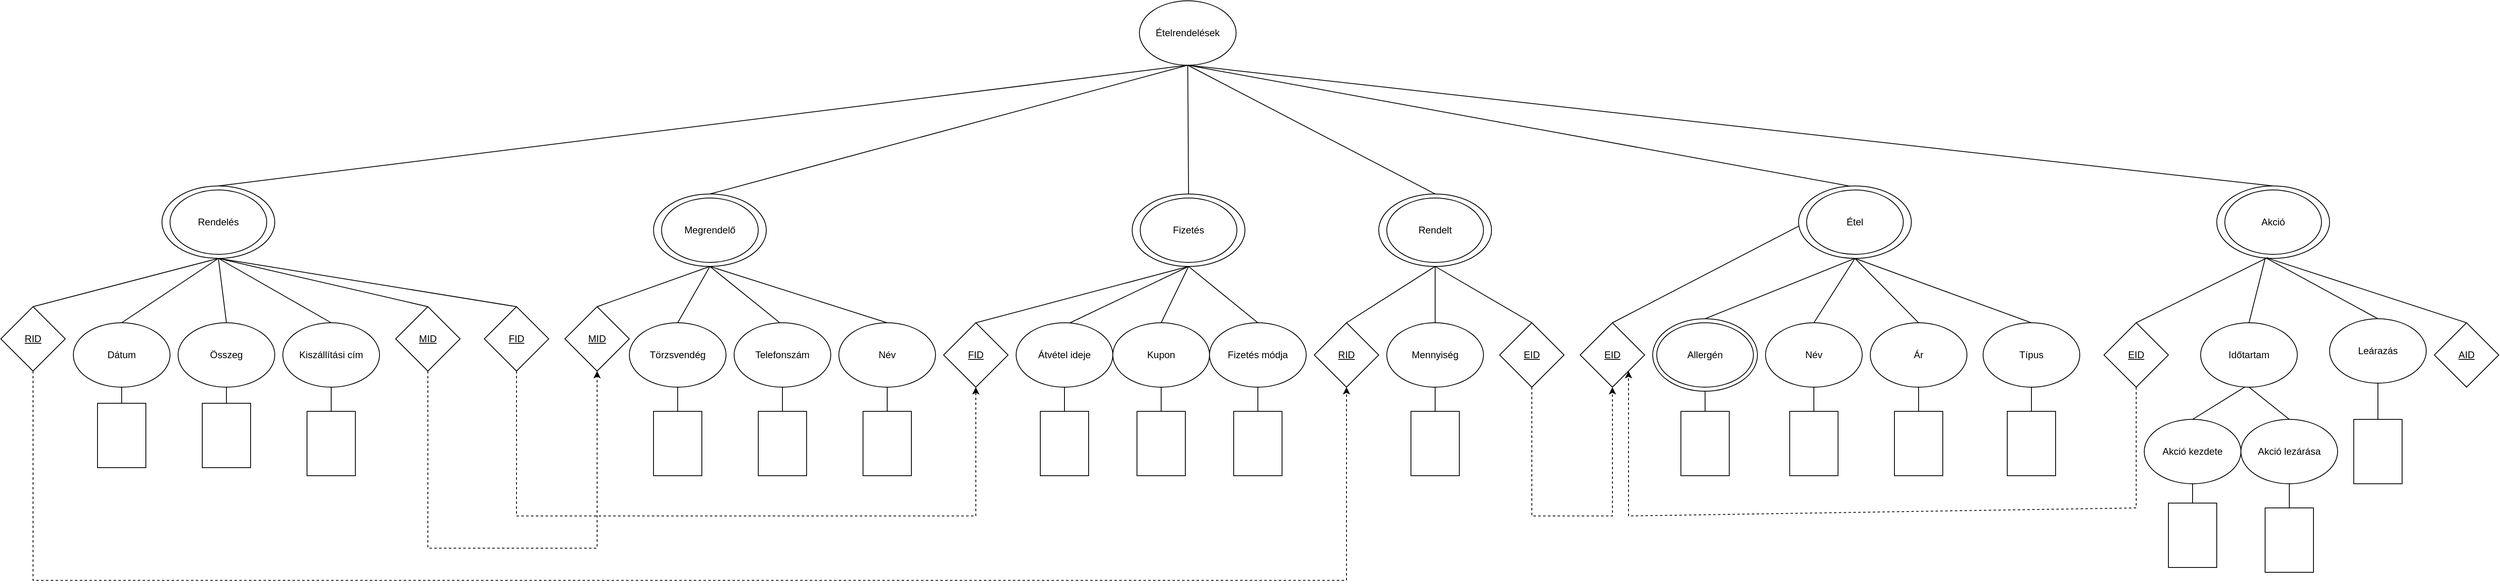 <mxfile version="28.2.8">
  <diagram name="1 oldal" id="cl6-RCFhRLtAr0zJNSYh">
    <mxGraphModel dx="3097" dy="1821" grid="1" gridSize="10" guides="1" tooltips="1" connect="1" arrows="1" fold="1" page="1" pageScale="1" pageWidth="827" pageHeight="1169" math="0" shadow="0">
      <root>
        <mxCell id="0" />
        <mxCell id="1" parent="0" />
        <mxCell id="Ga0INZZh72CmUP9hze3a-1" value="Ételrendelések" style="ellipse;whiteSpace=wrap;html=1;" parent="1" vertex="1">
          <mxGeometry x="353" y="-80" width="120" height="80" as="geometry" />
        </mxCell>
        <mxCell id="Ga0INZZh72CmUP9hze3a-17" value="" style="endArrow=none;html=1;rounded=0;exitX=0.5;exitY=1;exitDx=0;exitDy=0;entryX=0.5;entryY=0;entryDx=0;entryDy=0;" parent="1" source="Ga0INZZh72CmUP9hze3a-1" target="Ga0INZZh72CmUP9hze3a-8" edge="1">
          <mxGeometry width="50" height="50" relative="1" as="geometry">
            <mxPoint x="390" y="360" as="sourcePoint" />
            <mxPoint x="90" y="260" as="targetPoint" />
          </mxGeometry>
        </mxCell>
        <mxCell id="Ga0INZZh72CmUP9hze3a-18" value="" style="endArrow=none;html=1;rounded=0;exitX=0.5;exitY=0;exitDx=0;exitDy=0;entryX=0.5;entryY=1;entryDx=0;entryDy=0;" parent="1" source="Ga0INZZh72CmUP9hze3a-10" target="Ga0INZZh72CmUP9hze3a-1" edge="1">
          <mxGeometry width="50" height="50" relative="1" as="geometry">
            <mxPoint x="200" y="220" as="sourcePoint" />
            <mxPoint x="400" y="90" as="targetPoint" />
          </mxGeometry>
        </mxCell>
        <mxCell id="Ga0INZZh72CmUP9hze3a-19" value="" style="endArrow=none;html=1;rounded=0;exitX=0.5;exitY=0;exitDx=0;exitDy=0;entryX=0.5;entryY=1;entryDx=0;entryDy=0;" parent="1" source="Ga0INZZh72CmUP9hze3a-11" target="Ga0INZZh72CmUP9hze3a-1" edge="1">
          <mxGeometry width="50" height="50" relative="1" as="geometry">
            <mxPoint x="250" y="220" as="sourcePoint" />
            <mxPoint x="300" y="170" as="targetPoint" />
          </mxGeometry>
        </mxCell>
        <mxCell id="Ga0INZZh72CmUP9hze3a-20" value="" style="endArrow=none;html=1;rounded=0;entryX=0.5;entryY=1;entryDx=0;entryDy=0;exitX=0.5;exitY=0;exitDx=0;exitDy=0;" parent="1" source="Ga0INZZh72CmUP9hze3a-13" target="Ga0INZZh72CmUP9hze3a-1" edge="1">
          <mxGeometry width="50" height="50" relative="1" as="geometry">
            <mxPoint x="440" y="220" as="sourcePoint" />
            <mxPoint x="490" y="170" as="targetPoint" />
          </mxGeometry>
        </mxCell>
        <mxCell id="Ga0INZZh72CmUP9hze3a-21" value="" style="endArrow=none;html=1;rounded=0;entryX=0.464;entryY=0.005;entryDx=0;entryDy=0;entryPerimeter=0;exitX=0.5;exitY=1;exitDx=0;exitDy=0;" parent="1" source="Ga0INZZh72CmUP9hze3a-1" target="Ga0INZZh72CmUP9hze3a-14" edge="1">
          <mxGeometry width="50" height="50" relative="1" as="geometry">
            <mxPoint x="410" y="90" as="sourcePoint" />
            <mxPoint x="630" y="170" as="targetPoint" />
          </mxGeometry>
        </mxCell>
        <mxCell id="Ga0INZZh72CmUP9hze3a-22" value="" style="group" parent="1" vertex="1" connectable="0">
          <mxGeometry x="344" y="160" width="140" height="90" as="geometry" />
        </mxCell>
        <mxCell id="Ga0INZZh72CmUP9hze3a-11" value="" style="ellipse;whiteSpace=wrap;html=1;" parent="Ga0INZZh72CmUP9hze3a-22" vertex="1">
          <mxGeometry width="140" height="90" as="geometry" />
        </mxCell>
        <mxCell id="Ga0INZZh72CmUP9hze3a-4" value="Fizetés" style="ellipse;whiteSpace=wrap;html=1;" parent="Ga0INZZh72CmUP9hze3a-22" vertex="1">
          <mxGeometry x="10" y="5" width="120" height="80" as="geometry" />
        </mxCell>
        <mxCell id="Ga0INZZh72CmUP9hze3a-23" value="" style="group" parent="1" vertex="1" connectable="0">
          <mxGeometry x="650" y="160" width="140" height="90" as="geometry" />
        </mxCell>
        <mxCell id="Ga0INZZh72CmUP9hze3a-13" value="" style="ellipse;whiteSpace=wrap;html=1;" parent="Ga0INZZh72CmUP9hze3a-23" vertex="1">
          <mxGeometry width="140" height="90" as="geometry" />
        </mxCell>
        <mxCell id="Ga0INZZh72CmUP9hze3a-5" value="Rendelt" style="ellipse;whiteSpace=wrap;html=1;" parent="Ga0INZZh72CmUP9hze3a-23" vertex="1">
          <mxGeometry x="10" y="5" width="120" height="80" as="geometry" />
        </mxCell>
        <mxCell id="Ga0INZZh72CmUP9hze3a-24" value="" style="group" parent="1" vertex="1" connectable="0">
          <mxGeometry x="1171" y="150" width="140" height="90" as="geometry" />
        </mxCell>
        <mxCell id="Ga0INZZh72CmUP9hze3a-14" value="" style="ellipse;whiteSpace=wrap;html=1;" parent="Ga0INZZh72CmUP9hze3a-24" vertex="1">
          <mxGeometry width="140" height="90" as="geometry" />
        </mxCell>
        <mxCell id="Ga0INZZh72CmUP9hze3a-6" value="Étel" style="ellipse;whiteSpace=wrap;html=1;" parent="Ga0INZZh72CmUP9hze3a-24" vertex="1">
          <mxGeometry x="10" y="5" width="120" height="80" as="geometry" />
        </mxCell>
        <mxCell id="Ga0INZZh72CmUP9hze3a-25" value="" style="group" parent="1" vertex="1" connectable="0">
          <mxGeometry x="-250" y="160" width="140" height="90" as="geometry" />
        </mxCell>
        <mxCell id="Ga0INZZh72CmUP9hze3a-10" value="" style="ellipse;whiteSpace=wrap;html=1;" parent="Ga0INZZh72CmUP9hze3a-25" vertex="1">
          <mxGeometry width="140" height="90" as="geometry" />
        </mxCell>
        <mxCell id="Ga0INZZh72CmUP9hze3a-3" value="Megrendelő" style="ellipse;whiteSpace=wrap;html=1;" parent="Ga0INZZh72CmUP9hze3a-25" vertex="1">
          <mxGeometry x="10" y="5" width="120" height="80" as="geometry" />
        </mxCell>
        <mxCell id="Ga0INZZh72CmUP9hze3a-26" value="" style="group" parent="1" vertex="1" connectable="0">
          <mxGeometry x="-860" y="150" width="140" height="90" as="geometry" />
        </mxCell>
        <mxCell id="Ga0INZZh72CmUP9hze3a-8" value="" style="ellipse;whiteSpace=wrap;html=1;" parent="Ga0INZZh72CmUP9hze3a-26" vertex="1">
          <mxGeometry width="140" height="90" as="geometry" />
        </mxCell>
        <mxCell id="Ga0INZZh72CmUP9hze3a-2" value="Rendelés" style="ellipse;whiteSpace=wrap;html=1;" parent="Ga0INZZh72CmUP9hze3a-26" vertex="1">
          <mxGeometry x="10" y="5" width="120" height="80" as="geometry" />
        </mxCell>
        <mxCell id="Ga0INZZh72CmUP9hze3a-27" value="Kiszállítási cím" style="ellipse;whiteSpace=wrap;html=1;" parent="1" vertex="1">
          <mxGeometry x="-710" y="320" width="120" height="80" as="geometry" />
        </mxCell>
        <mxCell id="Ga0INZZh72CmUP9hze3a-28" value="Összeg" style="ellipse;whiteSpace=wrap;html=1;" parent="1" vertex="1">
          <mxGeometry x="-840" y="320" width="120" height="80" as="geometry" />
        </mxCell>
        <mxCell id="Ga0INZZh72CmUP9hze3a-29" value="Dátum" style="ellipse;whiteSpace=wrap;html=1;" parent="1" vertex="1">
          <mxGeometry x="-970" y="320" width="120" height="80" as="geometry" />
        </mxCell>
        <mxCell id="Ga0INZZh72CmUP9hze3a-30" value="" style="endArrow=none;html=1;rounded=0;exitX=0.5;exitY=0;exitDx=0;exitDy=0;entryX=0.5;entryY=1;entryDx=0;entryDy=0;" parent="1" source="Ga0INZZh72CmUP9hze3a-28" target="Ga0INZZh72CmUP9hze3a-8" edge="1">
          <mxGeometry width="50" height="50" relative="1" as="geometry">
            <mxPoint x="70" y="300" as="sourcePoint" />
            <mxPoint x="120" y="250" as="targetPoint" />
          </mxGeometry>
        </mxCell>
        <mxCell id="Ga0INZZh72CmUP9hze3a-31" value="" style="endArrow=none;html=1;rounded=0;exitX=0.5;exitY=0;exitDx=0;exitDy=0;entryX=0.5;entryY=1;entryDx=0;entryDy=0;" parent="1" source="Ga0INZZh72CmUP9hze3a-29" target="Ga0INZZh72CmUP9hze3a-8" edge="1">
          <mxGeometry width="50" height="50" relative="1" as="geometry">
            <mxPoint x="70" y="300" as="sourcePoint" />
            <mxPoint x="120" y="250" as="targetPoint" />
          </mxGeometry>
        </mxCell>
        <mxCell id="Ga0INZZh72CmUP9hze3a-32" value="" style="endArrow=none;html=1;rounded=0;entryX=0.5;entryY=1;entryDx=0;entryDy=0;exitX=0.5;exitY=0;exitDx=0;exitDy=0;" parent="1" source="Ga0INZZh72CmUP9hze3a-27" target="Ga0INZZh72CmUP9hze3a-8" edge="1">
          <mxGeometry width="50" height="50" relative="1" as="geometry">
            <mxPoint x="70" y="300" as="sourcePoint" />
            <mxPoint x="120" y="250" as="targetPoint" />
          </mxGeometry>
        </mxCell>
        <mxCell id="Ga0INZZh72CmUP9hze3a-33" value="&lt;u&gt;RID&lt;/u&gt;" style="rhombus;whiteSpace=wrap;html=1;" parent="1" vertex="1">
          <mxGeometry x="-1060" y="300" width="80" height="80" as="geometry" />
        </mxCell>
        <mxCell id="Ga0INZZh72CmUP9hze3a-34" value="" style="endArrow=none;html=1;rounded=0;entryX=0.5;entryY=1;entryDx=0;entryDy=0;exitX=0.5;exitY=0;exitDx=0;exitDy=0;" parent="1" source="Ga0INZZh72CmUP9hze3a-33" target="Ga0INZZh72CmUP9hze3a-8" edge="1">
          <mxGeometry width="50" height="50" relative="1" as="geometry">
            <mxPoint x="-150" y="300" as="sourcePoint" />
            <mxPoint x="-100" y="250" as="targetPoint" />
          </mxGeometry>
        </mxCell>
        <mxCell id="Ga0INZZh72CmUP9hze3a-35" value="&lt;u&gt;MID&lt;/u&gt;" style="rhombus;whiteSpace=wrap;html=1;" parent="1" vertex="1">
          <mxGeometry x="-570" y="300" width="80" height="80" as="geometry" />
        </mxCell>
        <mxCell id="Ga0INZZh72CmUP9hze3a-36" value="" style="endArrow=none;html=1;rounded=0;exitX=0.5;exitY=0;exitDx=0;exitDy=0;entryX=0.5;entryY=1;entryDx=0;entryDy=0;" parent="1" source="Ga0INZZh72CmUP9hze3a-35" target="Ga0INZZh72CmUP9hze3a-8" edge="1">
          <mxGeometry width="50" height="50" relative="1" as="geometry">
            <mxPoint x="-30" y="320" as="sourcePoint" />
            <mxPoint x="-59" y="240" as="targetPoint" />
          </mxGeometry>
        </mxCell>
        <mxCell id="Ga0INZZh72CmUP9hze3a-37" value="&lt;u&gt;FID&lt;/u&gt;" style="rhombus;whiteSpace=wrap;html=1;" parent="1" vertex="1">
          <mxGeometry x="-460" y="300" width="80" height="80" as="geometry" />
        </mxCell>
        <mxCell id="Ga0INZZh72CmUP9hze3a-38" value="" style="endArrow=none;html=1;rounded=0;entryX=0.5;entryY=0;entryDx=0;entryDy=0;exitX=0.5;exitY=1;exitDx=0;exitDy=0;" parent="1" source="Ga0INZZh72CmUP9hze3a-8" target="Ga0INZZh72CmUP9hze3a-37" edge="1">
          <mxGeometry width="50" height="50" relative="1" as="geometry">
            <mxPoint x="-100" y="245" as="sourcePoint" />
            <mxPoint x="240" y="355" as="targetPoint" />
          </mxGeometry>
        </mxCell>
        <mxCell id="Ga0INZZh72CmUP9hze3a-39" value="&lt;u&gt;MID&lt;/u&gt;" style="rhombus;whiteSpace=wrap;html=1;" parent="1" vertex="1">
          <mxGeometry x="-360" y="300" width="80" height="80" as="geometry" />
        </mxCell>
        <mxCell id="Ga0INZZh72CmUP9hze3a-40" value="" style="endArrow=none;html=1;rounded=0;entryX=0.5;entryY=1;entryDx=0;entryDy=0;exitX=0.5;exitY=0;exitDx=0;exitDy=0;" parent="1" source="Ga0INZZh72CmUP9hze3a-39" target="Ga0INZZh72CmUP9hze3a-10" edge="1">
          <mxGeometry width="50" height="50" relative="1" as="geometry">
            <mxPoint x="240" y="220" as="sourcePoint" />
            <mxPoint x="290" y="170" as="targetPoint" />
          </mxGeometry>
        </mxCell>
        <mxCell id="Ga0INZZh72CmUP9hze3a-41" value="Telefonszám" style="ellipse;whiteSpace=wrap;html=1;" parent="1" vertex="1">
          <mxGeometry x="-150" y="320" width="120" height="80" as="geometry" />
        </mxCell>
        <mxCell id="Ga0INZZh72CmUP9hze3a-42" value="Név" style="ellipse;whiteSpace=wrap;html=1;" parent="1" vertex="1">
          <mxGeometry x="-20" y="320" width="120" height="80" as="geometry" />
        </mxCell>
        <mxCell id="Ga0INZZh72CmUP9hze3a-43" value="&lt;div&gt;Törzsvendég&lt;/div&gt;" style="ellipse;whiteSpace=wrap;html=1;" parent="1" vertex="1">
          <mxGeometry x="-280" y="320" width="120" height="80" as="geometry" />
        </mxCell>
        <mxCell id="Ga0INZZh72CmUP9hze3a-44" value="" style="endArrow=none;html=1;rounded=0;exitX=0.5;exitY=0;exitDx=0;exitDy=0;entryX=0.5;entryY=1;entryDx=0;entryDy=0;" parent="1" source="Ga0INZZh72CmUP9hze3a-43" target="Ga0INZZh72CmUP9hze3a-10" edge="1">
          <mxGeometry width="50" height="50" relative="1" as="geometry">
            <mxPoint x="230" y="330" as="sourcePoint" />
            <mxPoint x="220" y="250" as="targetPoint" />
          </mxGeometry>
        </mxCell>
        <mxCell id="Ga0INZZh72CmUP9hze3a-45" value="" style="endArrow=none;html=1;rounded=0;entryX=0.5;entryY=1;entryDx=0;entryDy=0;exitX=0.469;exitY=-0.005;exitDx=0;exitDy=0;exitPerimeter=0;" parent="1" source="Ga0INZZh72CmUP9hze3a-41" target="Ga0INZZh72CmUP9hze3a-10" edge="1">
          <mxGeometry width="50" height="50" relative="1" as="geometry">
            <mxPoint x="230" y="330" as="sourcePoint" />
            <mxPoint x="280" y="280" as="targetPoint" />
          </mxGeometry>
        </mxCell>
        <mxCell id="Ga0INZZh72CmUP9hze3a-46" value="" style="endArrow=none;html=1;rounded=0;exitX=0.5;exitY=0;exitDx=0;exitDy=0;entryX=0.5;entryY=1;entryDx=0;entryDy=0;" parent="1" source="Ga0INZZh72CmUP9hze3a-42" target="Ga0INZZh72CmUP9hze3a-10" edge="1">
          <mxGeometry width="50" height="50" relative="1" as="geometry">
            <mxPoint x="230" y="330" as="sourcePoint" />
            <mxPoint x="220" y="250" as="targetPoint" />
          </mxGeometry>
        </mxCell>
        <mxCell id="7xpHCi9m0-cuufn_BfUV-2" value="" style="endArrow=classic;html=1;rounded=0;entryX=0.5;entryY=1;entryDx=0;entryDy=0;exitX=0.5;exitY=1;exitDx=0;exitDy=0;dashed=1;" parent="1" source="Ga0INZZh72CmUP9hze3a-35" target="Ga0INZZh72CmUP9hze3a-39" edge="1">
          <mxGeometry relative="1" as="geometry">
            <mxPoint x="-120" y="340" as="sourcePoint" />
            <mxPoint x="-20" y="340" as="targetPoint" />
            <Array as="points">
              <mxPoint x="-530" y="600" />
              <mxPoint x="-320" y="600" />
            </Array>
          </mxGeometry>
        </mxCell>
        <mxCell id="7xpHCi9m0-cuufn_BfUV-4" value="" style="rounded=0;whiteSpace=wrap;html=1;rotation=90;" parent="1" vertex="1">
          <mxGeometry x="-950" y="430" width="80" height="60" as="geometry" />
        </mxCell>
        <mxCell id="7xpHCi9m0-cuufn_BfUV-6" value="" style="rounded=0;whiteSpace=wrap;html=1;rotation=90;" parent="1" vertex="1">
          <mxGeometry x="-690" y="440" width="80" height="60" as="geometry" />
        </mxCell>
        <mxCell id="7xpHCi9m0-cuufn_BfUV-7" value="" style="endArrow=none;html=1;rounded=0;entryX=0.5;entryY=1;entryDx=0;entryDy=0;exitX=0;exitY=0.5;exitDx=0;exitDy=0;" parent="1" source="7xpHCi9m0-cuufn_BfUV-6" target="Ga0INZZh72CmUP9hze3a-27" edge="1">
          <mxGeometry width="50" height="50" relative="1" as="geometry">
            <mxPoint x="-220" y="520" as="sourcePoint" />
            <mxPoint x="-170" y="470" as="targetPoint" />
          </mxGeometry>
        </mxCell>
        <mxCell id="7xpHCi9m0-cuufn_BfUV-11" value="" style="group" parent="1" vertex="1" connectable="0">
          <mxGeometry x="-810" y="420" width="60" height="80" as="geometry" />
        </mxCell>
        <mxCell id="7xpHCi9m0-cuufn_BfUV-5" value="" style="rounded=0;whiteSpace=wrap;html=1;rotation=90;" parent="7xpHCi9m0-cuufn_BfUV-11" vertex="1">
          <mxGeometry x="-10" y="10" width="80" height="60" as="geometry" />
        </mxCell>
        <mxCell id="7xpHCi9m0-cuufn_BfUV-8" value="" style="endArrow=none;html=1;rounded=0;entryX=0.5;entryY=1;entryDx=0;entryDy=0;exitX=0;exitY=0.5;exitDx=0;exitDy=0;" parent="7xpHCi9m0-cuufn_BfUV-11" source="7xpHCi9m0-cuufn_BfUV-5" target="Ga0INZZh72CmUP9hze3a-28" edge="1">
          <mxGeometry width="50" height="50" relative="1" as="geometry">
            <mxPoint x="160" y="100" as="sourcePoint" />
            <mxPoint x="210" y="50" as="targetPoint" />
          </mxGeometry>
        </mxCell>
        <mxCell id="7xpHCi9m0-cuufn_BfUV-12" value="" style="endArrow=none;html=1;rounded=0;entryX=0.5;entryY=1;entryDx=0;entryDy=0;exitX=0;exitY=0.5;exitDx=0;exitDy=0;" parent="1" source="7xpHCi9m0-cuufn_BfUV-4" target="Ga0INZZh72CmUP9hze3a-29" edge="1">
          <mxGeometry width="50" height="50" relative="1" as="geometry">
            <mxPoint x="-260" y="540" as="sourcePoint" />
            <mxPoint x="-210" y="490" as="targetPoint" />
          </mxGeometry>
        </mxCell>
        <mxCell id="7xpHCi9m0-cuufn_BfUV-13" value="" style="rounded=0;whiteSpace=wrap;html=1;rotation=90;" parent="1" vertex="1">
          <mxGeometry x="-260" y="440" width="80" height="60" as="geometry" />
        </mxCell>
        <mxCell id="7xpHCi9m0-cuufn_BfUV-14" value="" style="rounded=0;whiteSpace=wrap;html=1;rotation=90;" parent="1" vertex="1">
          <mxGeometry x="-130" y="440" width="80" height="60" as="geometry" />
        </mxCell>
        <mxCell id="7xpHCi9m0-cuufn_BfUV-15" value="" style="rounded=0;whiteSpace=wrap;html=1;rotation=90;" parent="1" vertex="1">
          <mxGeometry y="440" width="80" height="60" as="geometry" />
        </mxCell>
        <mxCell id="7xpHCi9m0-cuufn_BfUV-16" value="" style="endArrow=none;html=1;rounded=0;entryX=0.5;entryY=1;entryDx=0;entryDy=0;exitX=0;exitY=0.5;exitDx=0;exitDy=0;" parent="1" source="7xpHCi9m0-cuufn_BfUV-13" target="Ga0INZZh72CmUP9hze3a-43" edge="1">
          <mxGeometry width="50" height="50" relative="1" as="geometry">
            <mxPoint x="50" y="620" as="sourcePoint" />
            <mxPoint x="100" y="570" as="targetPoint" />
          </mxGeometry>
        </mxCell>
        <mxCell id="7xpHCi9m0-cuufn_BfUV-18" value="" style="endArrow=none;html=1;rounded=0;exitX=0;exitY=0.5;exitDx=0;exitDy=0;entryX=0.5;entryY=1;entryDx=0;entryDy=0;" parent="1" source="7xpHCi9m0-cuufn_BfUV-14" target="Ga0INZZh72CmUP9hze3a-41" edge="1">
          <mxGeometry width="50" height="50" relative="1" as="geometry">
            <mxPoint x="210" y="450" as="sourcePoint" />
            <mxPoint x="220" y="410" as="targetPoint" />
          </mxGeometry>
        </mxCell>
        <mxCell id="7xpHCi9m0-cuufn_BfUV-19" value="" style="endArrow=none;html=1;rounded=0;entryX=0.5;entryY=1;entryDx=0;entryDy=0;exitX=0;exitY=0.5;exitDx=0;exitDy=0;" parent="1" source="7xpHCi9m0-cuufn_BfUV-15" target="Ga0INZZh72CmUP9hze3a-42" edge="1">
          <mxGeometry width="50" height="50" relative="1" as="geometry">
            <mxPoint x="360" y="450" as="sourcePoint" />
            <mxPoint x="360" y="410" as="targetPoint" />
          </mxGeometry>
        </mxCell>
        <mxCell id="ooMvF4TPjcKabeNz8SQl-4" value="" style="group" parent="1" vertex="1" connectable="0">
          <mxGeometry x="1690" y="150" width="140" height="90" as="geometry" />
        </mxCell>
        <mxCell id="ooMvF4TPjcKabeNz8SQl-5" value="" style="ellipse;whiteSpace=wrap;html=1;" parent="ooMvF4TPjcKabeNz8SQl-4" vertex="1">
          <mxGeometry width="140" height="90" as="geometry" />
        </mxCell>
        <mxCell id="ooMvF4TPjcKabeNz8SQl-6" value="Akció" style="ellipse;whiteSpace=wrap;html=1;" parent="ooMvF4TPjcKabeNz8SQl-4" vertex="1">
          <mxGeometry x="10" y="5" width="120" height="80" as="geometry" />
        </mxCell>
        <mxCell id="ooMvF4TPjcKabeNz8SQl-7" value="" style="endArrow=none;html=1;rounded=0;exitX=0.5;exitY=0;exitDx=0;exitDy=0;entryX=0.5;entryY=1;entryDx=0;entryDy=0;" parent="1" source="ooMvF4TPjcKabeNz8SQl-5" target="Ga0INZZh72CmUP9hze3a-1" edge="1">
          <mxGeometry width="50" height="50" relative="1" as="geometry">
            <mxPoint x="520" y="360" as="sourcePoint" />
            <mxPoint x="570" y="310" as="targetPoint" />
          </mxGeometry>
        </mxCell>
        <mxCell id="ooMvF4TPjcKabeNz8SQl-8" value="Időtartam" style="ellipse;whiteSpace=wrap;html=1;" parent="1" vertex="1">
          <mxGeometry x="1670" y="320" width="120" height="80" as="geometry" />
        </mxCell>
        <mxCell id="ooMvF4TPjcKabeNz8SQl-9" value="" style="endArrow=none;html=1;rounded=0;entryX=0.429;entryY=1;entryDx=0;entryDy=0;entryPerimeter=0;exitX=0.5;exitY=0;exitDx=0;exitDy=0;" parent="1" source="ooMvF4TPjcKabeNz8SQl-8" target="ooMvF4TPjcKabeNz8SQl-5" edge="1">
          <mxGeometry width="50" height="50" relative="1" as="geometry">
            <mxPoint x="890" y="400" as="sourcePoint" />
            <mxPoint x="940" y="350" as="targetPoint" />
          </mxGeometry>
        </mxCell>
        <mxCell id="ooMvF4TPjcKabeNz8SQl-10" value="Leárazás" style="ellipse;whiteSpace=wrap;html=1;" parent="1" vertex="1">
          <mxGeometry x="1830" y="315" width="120" height="80" as="geometry" />
        </mxCell>
        <mxCell id="ooMvF4TPjcKabeNz8SQl-11" value="" style="endArrow=none;html=1;rounded=0;entryX=0.439;entryY=0.996;entryDx=0;entryDy=0;entryPerimeter=0;exitX=0.5;exitY=0;exitDx=0;exitDy=0;" parent="1" source="ooMvF4TPjcKabeNz8SQl-10" target="ooMvF4TPjcKabeNz8SQl-5" edge="1">
          <mxGeometry width="50" height="50" relative="1" as="geometry">
            <mxPoint x="890" y="400" as="sourcePoint" />
            <mxPoint x="940" y="350" as="targetPoint" />
          </mxGeometry>
        </mxCell>
        <mxCell id="ooMvF4TPjcKabeNz8SQl-12" value="Akció kezdete" style="ellipse;whiteSpace=wrap;html=1;" parent="1" vertex="1">
          <mxGeometry x="1600" y="440" width="120" height="80" as="geometry" />
        </mxCell>
        <mxCell id="ooMvF4TPjcKabeNz8SQl-13" value="Akció lezárása" style="ellipse;whiteSpace=wrap;html=1;" parent="1" vertex="1">
          <mxGeometry x="1720" y="440" width="120" height="80" as="geometry" />
        </mxCell>
        <mxCell id="ooMvF4TPjcKabeNz8SQl-14" value="" style="endArrow=none;html=1;rounded=0;entryX=0.46;entryY=0.995;entryDx=0;entryDy=0;entryPerimeter=0;exitX=0.5;exitY=0;exitDx=0;exitDy=0;" parent="1" source="ooMvF4TPjcKabeNz8SQl-12" target="ooMvF4TPjcKabeNz8SQl-8" edge="1">
          <mxGeometry width="50" height="50" relative="1" as="geometry">
            <mxPoint x="860" y="530" as="sourcePoint" />
            <mxPoint x="910" y="480" as="targetPoint" />
          </mxGeometry>
        </mxCell>
        <mxCell id="ooMvF4TPjcKabeNz8SQl-15" value="" style="endArrow=none;html=1;rounded=0;entryX=0.5;entryY=1;entryDx=0;entryDy=0;exitX=0.5;exitY=0;exitDx=0;exitDy=0;" parent="1" source="ooMvF4TPjcKabeNz8SQl-13" target="ooMvF4TPjcKabeNz8SQl-8" edge="1">
          <mxGeometry width="50" height="50" relative="1" as="geometry">
            <mxPoint x="860" y="530" as="sourcePoint" />
            <mxPoint x="910" y="480" as="targetPoint" />
          </mxGeometry>
        </mxCell>
        <mxCell id="ooMvF4TPjcKabeNz8SQl-16" value="&lt;u&gt;AID&lt;/u&gt;" style="rhombus;whiteSpace=wrap;html=1;" parent="1" vertex="1">
          <mxGeometry x="1960" y="320" width="80" height="80" as="geometry" />
        </mxCell>
        <mxCell id="ooMvF4TPjcKabeNz8SQl-17" value="" style="endArrow=none;html=1;rounded=0;entryX=0.444;entryY=0.994;entryDx=0;entryDy=0;exitX=0.5;exitY=0;exitDx=0;exitDy=0;entryPerimeter=0;" parent="1" source="ooMvF4TPjcKabeNz8SQl-16" target="ooMvF4TPjcKabeNz8SQl-5" edge="1">
          <mxGeometry width="50" height="50" relative="1" as="geometry">
            <mxPoint x="1050" y="300" as="sourcePoint" />
            <mxPoint x="1100" y="250" as="targetPoint" />
          </mxGeometry>
        </mxCell>
        <mxCell id="ooMvF4TPjcKabeNz8SQl-18" value="&lt;u&gt;EID&lt;/u&gt;" style="rhombus;whiteSpace=wrap;html=1;" parent="1" vertex="1">
          <mxGeometry x="1550" y="320" width="80" height="80" as="geometry" />
        </mxCell>
        <mxCell id="ooMvF4TPjcKabeNz8SQl-19" value="" style="endArrow=none;html=1;rounded=0;exitX=0.5;exitY=0;exitDx=0;exitDy=0;entryX=0.454;entryY=0.986;entryDx=0;entryDy=0;entryPerimeter=0;" parent="1" source="ooMvF4TPjcKabeNz8SQl-18" target="ooMvF4TPjcKabeNz8SQl-5" edge="1">
          <mxGeometry width="50" height="50" relative="1" as="geometry">
            <mxPoint x="1050" y="300" as="sourcePoint" />
            <mxPoint x="1000" y="240" as="targetPoint" />
          </mxGeometry>
        </mxCell>
        <mxCell id="ooMvF4TPjcKabeNz8SQl-20" value="" style="rounded=0;whiteSpace=wrap;html=1;rotation=90;" parent="1" vertex="1">
          <mxGeometry x="1620" y="554" width="80" height="60" as="geometry" />
        </mxCell>
        <mxCell id="ooMvF4TPjcKabeNz8SQl-21" value="" style="rounded=0;whiteSpace=wrap;html=1;rotation=90;" parent="1" vertex="1">
          <mxGeometry x="1740" y="560" width="80" height="60" as="geometry" />
        </mxCell>
        <mxCell id="ooMvF4TPjcKabeNz8SQl-22" value="" style="rounded=0;whiteSpace=wrap;html=1;rotation=90;" parent="1" vertex="1">
          <mxGeometry x="1850" y="450" width="80" height="60" as="geometry" />
        </mxCell>
        <mxCell id="ooMvF4TPjcKabeNz8SQl-23" value="" style="endArrow=none;html=1;rounded=0;entryX=0.5;entryY=1;entryDx=0;entryDy=0;exitX=0;exitY=0.5;exitDx=0;exitDy=0;" parent="1" source="ooMvF4TPjcKabeNz8SQl-22" target="ooMvF4TPjcKabeNz8SQl-10" edge="1">
          <mxGeometry width="50" height="50" relative="1" as="geometry">
            <mxPoint x="1140" y="450" as="sourcePoint" />
            <mxPoint x="1190" y="400" as="targetPoint" />
          </mxGeometry>
        </mxCell>
        <mxCell id="ooMvF4TPjcKabeNz8SQl-24" value="" style="endArrow=none;html=1;rounded=0;entryX=0.5;entryY=1;entryDx=0;entryDy=0;exitX=0;exitY=0.5;exitDx=0;exitDy=0;" parent="1" source="ooMvF4TPjcKabeNz8SQl-21" target="ooMvF4TPjcKabeNz8SQl-13" edge="1">
          <mxGeometry width="50" height="50" relative="1" as="geometry">
            <mxPoint x="1140" y="450" as="sourcePoint" />
            <mxPoint x="1190" y="400" as="targetPoint" />
          </mxGeometry>
        </mxCell>
        <mxCell id="ooMvF4TPjcKabeNz8SQl-25" value="" style="endArrow=none;html=1;rounded=0;entryX=0.5;entryY=1;entryDx=0;entryDy=0;exitX=0;exitY=0.5;exitDx=0;exitDy=0;" parent="1" source="ooMvF4TPjcKabeNz8SQl-20" target="ooMvF4TPjcKabeNz8SQl-12" edge="1">
          <mxGeometry width="50" height="50" relative="1" as="geometry">
            <mxPoint x="1140" y="450" as="sourcePoint" />
            <mxPoint x="1190" y="400" as="targetPoint" />
          </mxGeometry>
        </mxCell>
        <mxCell id="ooMvF4TPjcKabeNz8SQl-32" value="Típus" style="ellipse;whiteSpace=wrap;html=1;" parent="1" vertex="1">
          <mxGeometry x="1400" y="320" width="120" height="80" as="geometry" />
        </mxCell>
        <mxCell id="ooMvF4TPjcKabeNz8SQl-33" value="" style="endArrow=none;html=1;rounded=0;entryX=0.5;entryY=1;entryDx=0;entryDy=0;exitX=0.5;exitY=0;exitDx=0;exitDy=0;" parent="1" source="ooMvF4TPjcKabeNz8SQl-40" target="Ga0INZZh72CmUP9hze3a-14" edge="1">
          <mxGeometry width="50" height="50" relative="1" as="geometry">
            <mxPoint x="670" y="260" as="sourcePoint" />
            <mxPoint x="1630" y="420" as="targetPoint" />
          </mxGeometry>
        </mxCell>
        <mxCell id="ooMvF4TPjcKabeNz8SQl-34" value="" style="endArrow=none;html=1;rounded=0;entryX=0.5;entryY=1;entryDx=0;entryDy=0;exitX=0.5;exitY=0;exitDx=0;exitDy=0;" parent="1" source="ooMvF4TPjcKabeNz8SQl-32" target="Ga0INZZh72CmUP9hze3a-14" edge="1">
          <mxGeometry width="50" height="50" relative="1" as="geometry">
            <mxPoint x="1580" y="470" as="sourcePoint" />
            <mxPoint x="1630" y="420" as="targetPoint" />
          </mxGeometry>
        </mxCell>
        <mxCell id="ooMvF4TPjcKabeNz8SQl-36" value="Név" style="ellipse;whiteSpace=wrap;html=1;" parent="1" vertex="1">
          <mxGeometry x="1130" y="320" width="120" height="80" as="geometry" />
        </mxCell>
        <mxCell id="ooMvF4TPjcKabeNz8SQl-37" value="Ár" style="ellipse;whiteSpace=wrap;html=1;" parent="1" vertex="1">
          <mxGeometry x="1260" y="320" width="120" height="80" as="geometry" />
        </mxCell>
        <mxCell id="ooMvF4TPjcKabeNz8SQl-38" value="" style="endArrow=none;html=1;rounded=0;exitX=0.5;exitY=0;exitDx=0;exitDy=0;entryX=0.5;entryY=1;entryDx=0;entryDy=0;" parent="1" source="ooMvF4TPjcKabeNz8SQl-36" target="Ga0INZZh72CmUP9hze3a-14" edge="1">
          <mxGeometry width="50" height="50" relative="1" as="geometry">
            <mxPoint x="710" y="340" as="sourcePoint" />
            <mxPoint x="800" y="250" as="targetPoint" />
          </mxGeometry>
        </mxCell>
        <mxCell id="ooMvF4TPjcKabeNz8SQl-39" value="" style="endArrow=none;html=1;rounded=0;exitX=0.5;exitY=0;exitDx=0;exitDy=0;entryX=0.5;entryY=1;entryDx=0;entryDy=0;" parent="1" source="ooMvF4TPjcKabeNz8SQl-37" target="Ga0INZZh72CmUP9hze3a-14" edge="1">
          <mxGeometry width="50" height="50" relative="1" as="geometry">
            <mxPoint x="710" y="340" as="sourcePoint" />
            <mxPoint x="800" y="250" as="targetPoint" />
          </mxGeometry>
        </mxCell>
        <mxCell id="ooMvF4TPjcKabeNz8SQl-41" value="" style="group" parent="1" vertex="1" connectable="0">
          <mxGeometry x="990" y="315" width="130" height="90" as="geometry" />
        </mxCell>
        <mxCell id="ooMvF4TPjcKabeNz8SQl-40" value="" style="ellipse;whiteSpace=wrap;html=1;" parent="ooMvF4TPjcKabeNz8SQl-41" vertex="1">
          <mxGeometry width="130" height="90" as="geometry" />
        </mxCell>
        <mxCell id="ooMvF4TPjcKabeNz8SQl-31" value="Allergén" style="ellipse;whiteSpace=wrap;html=1;" parent="ooMvF4TPjcKabeNz8SQl-41" vertex="1">
          <mxGeometry x="5" y="5" width="120" height="80" as="geometry" />
        </mxCell>
        <mxCell id="ooMvF4TPjcKabeNz8SQl-43" value="&lt;u&gt;EID&lt;/u&gt;" style="rhombus;whiteSpace=wrap;html=1;" parent="1" vertex="1">
          <mxGeometry x="900" y="320" width="80" height="80" as="geometry" />
        </mxCell>
        <mxCell id="ooMvF4TPjcKabeNz8SQl-44" value="" style="endArrow=none;html=1;rounded=0;entryX=0;entryY=0.556;entryDx=0;entryDy=0;entryPerimeter=0;exitX=0.5;exitY=0;exitDx=0;exitDy=0;" parent="1" source="ooMvF4TPjcKabeNz8SQl-43" target="Ga0INZZh72CmUP9hze3a-14" edge="1">
          <mxGeometry width="50" height="50" relative="1" as="geometry">
            <mxPoint x="710" y="340" as="sourcePoint" />
            <mxPoint x="760" y="290" as="targetPoint" />
          </mxGeometry>
        </mxCell>
        <mxCell id="ooMvF4TPjcKabeNz8SQl-45" value="Mennyiség" style="ellipse;whiteSpace=wrap;html=1;" parent="1" vertex="1">
          <mxGeometry x="660" y="320" width="120" height="80" as="geometry" />
        </mxCell>
        <mxCell id="ooMvF4TPjcKabeNz8SQl-46" value="" style="endArrow=none;html=1;rounded=0;entryX=0.5;entryY=1;entryDx=0;entryDy=0;exitX=0.5;exitY=0;exitDx=0;exitDy=0;" parent="1" source="ooMvF4TPjcKabeNz8SQl-45" target="Ga0INZZh72CmUP9hze3a-13" edge="1">
          <mxGeometry width="50" height="50" relative="1" as="geometry">
            <mxPoint x="780" y="340" as="sourcePoint" />
            <mxPoint x="830" y="290" as="targetPoint" />
          </mxGeometry>
        </mxCell>
        <mxCell id="ooMvF4TPjcKabeNz8SQl-48" value="&lt;u&gt;EID&lt;/u&gt;" style="rhombus;whiteSpace=wrap;html=1;" parent="1" vertex="1">
          <mxGeometry x="800" y="320" width="80" height="80" as="geometry" />
        </mxCell>
        <mxCell id="ooMvF4TPjcKabeNz8SQl-49" value="&lt;u&gt;RID&lt;/u&gt;" style="rhombus;whiteSpace=wrap;html=1;" parent="1" vertex="1">
          <mxGeometry x="570" y="320" width="80" height="80" as="geometry" />
        </mxCell>
        <mxCell id="ooMvF4TPjcKabeNz8SQl-51" value="" style="endArrow=none;html=1;rounded=0;exitX=0.5;exitY=0;exitDx=0;exitDy=0;entryX=0.5;entryY=1;entryDx=0;entryDy=0;" parent="1" source="ooMvF4TPjcKabeNz8SQl-48" target="Ga0INZZh72CmUP9hze3a-13" edge="1">
          <mxGeometry width="50" height="50" relative="1" as="geometry">
            <mxPoint x="760" y="340" as="sourcePoint" />
            <mxPoint x="600" y="250" as="targetPoint" />
          </mxGeometry>
        </mxCell>
        <mxCell id="ooMvF4TPjcKabeNz8SQl-52" value="" style="endArrow=none;html=1;rounded=0;entryX=0.5;entryY=1;entryDx=0;entryDy=0;exitX=0.5;exitY=0;exitDx=0;exitDy=0;" parent="1" source="ooMvF4TPjcKabeNz8SQl-49" target="Ga0INZZh72CmUP9hze3a-13" edge="1">
          <mxGeometry width="50" height="50" relative="1" as="geometry">
            <mxPoint x="760" y="340" as="sourcePoint" />
            <mxPoint x="810" y="290" as="targetPoint" />
          </mxGeometry>
        </mxCell>
        <mxCell id="ooMvF4TPjcKabeNz8SQl-53" value="" style="rounded=0;whiteSpace=wrap;html=1;rotation=90;" parent="1" vertex="1">
          <mxGeometry x="680" y="440" width="80" height="60" as="geometry" />
        </mxCell>
        <mxCell id="ooMvF4TPjcKabeNz8SQl-54" value="" style="endArrow=none;html=1;rounded=0;entryX=0.5;entryY=1;entryDx=0;entryDy=0;exitX=0;exitY=0.5;exitDx=0;exitDy=0;" parent="1" source="ooMvF4TPjcKabeNz8SQl-53" target="ooMvF4TPjcKabeNz8SQl-45" edge="1">
          <mxGeometry width="50" height="50" relative="1" as="geometry">
            <mxPoint x="460" y="440" as="sourcePoint" />
            <mxPoint x="510" y="390" as="targetPoint" />
          </mxGeometry>
        </mxCell>
        <mxCell id="ooMvF4TPjcKabeNz8SQl-55" value="" style="rounded=0;whiteSpace=wrap;html=1;rotation=90;" parent="1" vertex="1">
          <mxGeometry x="1015" y="440" width="80" height="60" as="geometry" />
        </mxCell>
        <mxCell id="ooMvF4TPjcKabeNz8SQl-56" value="" style="rounded=0;whiteSpace=wrap;html=1;rotation=90;" parent="1" vertex="1">
          <mxGeometry x="1150" y="440" width="80" height="60" as="geometry" />
        </mxCell>
        <mxCell id="ooMvF4TPjcKabeNz8SQl-57" value="" style="rounded=0;whiteSpace=wrap;html=1;rotation=90;" parent="1" vertex="1">
          <mxGeometry x="1280" y="440" width="80" height="60" as="geometry" />
        </mxCell>
        <mxCell id="ooMvF4TPjcKabeNz8SQl-58" value="" style="rounded=0;whiteSpace=wrap;html=1;rotation=90;" parent="1" vertex="1">
          <mxGeometry x="1420" y="440" width="80" height="60" as="geometry" />
        </mxCell>
        <mxCell id="ooMvF4TPjcKabeNz8SQl-59" value="" style="endArrow=none;html=1;rounded=0;exitX=0;exitY=0.5;exitDx=0;exitDy=0;entryX=0.5;entryY=1;entryDx=0;entryDy=0;" parent="1" source="ooMvF4TPjcKabeNz8SQl-55" target="ooMvF4TPjcKabeNz8SQl-40" edge="1">
          <mxGeometry width="50" height="50" relative="1" as="geometry">
            <mxPoint x="760" y="410" as="sourcePoint" />
            <mxPoint x="810" y="360" as="targetPoint" />
          </mxGeometry>
        </mxCell>
        <mxCell id="ooMvF4TPjcKabeNz8SQl-61" value="" style="endArrow=none;html=1;rounded=0;entryX=0.5;entryY=1;entryDx=0;entryDy=0;exitX=0;exitY=0.5;exitDx=0;exitDy=0;" parent="1" source="ooMvF4TPjcKabeNz8SQl-56" target="ooMvF4TPjcKabeNz8SQl-36" edge="1">
          <mxGeometry width="50" height="50" relative="1" as="geometry">
            <mxPoint x="880" y="440" as="sourcePoint" />
            <mxPoint x="930" y="390" as="targetPoint" />
          </mxGeometry>
        </mxCell>
        <mxCell id="ooMvF4TPjcKabeNz8SQl-62" value="" style="endArrow=none;html=1;rounded=0;entryX=0.5;entryY=1;entryDx=0;entryDy=0;exitX=0;exitY=0.5;exitDx=0;exitDy=0;" parent="1" source="ooMvF4TPjcKabeNz8SQl-57" target="ooMvF4TPjcKabeNz8SQl-37" edge="1">
          <mxGeometry width="50" height="50" relative="1" as="geometry">
            <mxPoint x="880" y="440" as="sourcePoint" />
            <mxPoint x="930" y="390" as="targetPoint" />
          </mxGeometry>
        </mxCell>
        <mxCell id="ooMvF4TPjcKabeNz8SQl-63" value="" style="endArrow=none;html=1;rounded=0;entryX=0.5;entryY=1;entryDx=0;entryDy=0;exitX=0;exitY=0.5;exitDx=0;exitDy=0;" parent="1" source="ooMvF4TPjcKabeNz8SQl-58" target="ooMvF4TPjcKabeNz8SQl-32" edge="1">
          <mxGeometry width="50" height="50" relative="1" as="geometry">
            <mxPoint x="880" y="440" as="sourcePoint" />
            <mxPoint x="930" y="390" as="targetPoint" />
          </mxGeometry>
        </mxCell>
        <mxCell id="ooMvF4TPjcKabeNz8SQl-66" value="&lt;u&gt;FID&lt;/u&gt;" style="rhombus;whiteSpace=wrap;html=1;" parent="1" vertex="1">
          <mxGeometry x="110" y="320" width="80" height="80" as="geometry" />
        </mxCell>
        <mxCell id="ooMvF4TPjcKabeNz8SQl-67" value="" style="endArrow=none;html=1;rounded=0;exitX=0.5;exitY=0;exitDx=0;exitDy=0;entryX=0.5;entryY=1;entryDx=0;entryDy=0;" parent="1" source="ooMvF4TPjcKabeNz8SQl-66" target="Ga0INZZh72CmUP9hze3a-11" edge="1">
          <mxGeometry width="50" height="50" relative="1" as="geometry">
            <mxPoint x="410" y="110" as="sourcePoint" />
            <mxPoint x="410" y="250" as="targetPoint" />
          </mxGeometry>
        </mxCell>
        <mxCell id="ooMvF4TPjcKabeNz8SQl-68" value="Átvétel ideje" style="ellipse;whiteSpace=wrap;html=1;" parent="1" vertex="1">
          <mxGeometry x="200" y="320" width="120" height="80" as="geometry" />
        </mxCell>
        <mxCell id="ooMvF4TPjcKabeNz8SQl-69" value="Kupon" style="ellipse;whiteSpace=wrap;html=1;" parent="1" vertex="1">
          <mxGeometry x="320" y="320" width="120" height="80" as="geometry" />
        </mxCell>
        <mxCell id="ooMvF4TPjcKabeNz8SQl-70" value="" style="endArrow=none;html=1;rounded=0;exitX=0.558;exitY=0;exitDx=0;exitDy=0;exitPerimeter=0;entryX=0.5;entryY=1;entryDx=0;entryDy=0;" parent="1" source="ooMvF4TPjcKabeNz8SQl-68" target="Ga0INZZh72CmUP9hze3a-11" edge="1">
          <mxGeometry width="50" height="50" relative="1" as="geometry">
            <mxPoint x="410" y="200" as="sourcePoint" />
            <mxPoint x="410" y="250" as="targetPoint" />
          </mxGeometry>
        </mxCell>
        <mxCell id="ooMvF4TPjcKabeNz8SQl-71" value="" style="endArrow=none;html=1;rounded=0;exitX=0.5;exitY=0;exitDx=0;exitDy=0;entryX=0.5;entryY=1;entryDx=0;entryDy=0;" parent="1" source="ooMvF4TPjcKabeNz8SQl-69" target="Ga0INZZh72CmUP9hze3a-11" edge="1">
          <mxGeometry width="50" height="50" relative="1" as="geometry">
            <mxPoint x="410" y="200" as="sourcePoint" />
            <mxPoint x="460" y="150" as="targetPoint" />
          </mxGeometry>
        </mxCell>
        <mxCell id="ooMvF4TPjcKabeNz8SQl-72" value="Fizetés módja" style="ellipse;whiteSpace=wrap;html=1;" parent="1" vertex="1">
          <mxGeometry x="440" y="320" width="120" height="80" as="geometry" />
        </mxCell>
        <mxCell id="ooMvF4TPjcKabeNz8SQl-73" value="" style="endArrow=none;html=1;rounded=0;exitX=0.5;exitY=0;exitDx=0;exitDy=0;entryX=0.5;entryY=1;entryDx=0;entryDy=0;" parent="1" source="ooMvF4TPjcKabeNz8SQl-72" target="Ga0INZZh72CmUP9hze3a-11" edge="1">
          <mxGeometry width="50" height="50" relative="1" as="geometry">
            <mxPoint x="410" y="200" as="sourcePoint" />
            <mxPoint x="410" y="250" as="targetPoint" />
          </mxGeometry>
        </mxCell>
        <mxCell id="ooMvF4TPjcKabeNz8SQl-75" value="" style="rounded=0;whiteSpace=wrap;html=1;rotation=90;" parent="1" vertex="1">
          <mxGeometry x="220" y="440" width="80" height="60" as="geometry" />
        </mxCell>
        <mxCell id="ooMvF4TPjcKabeNz8SQl-76" value="" style="rounded=0;whiteSpace=wrap;html=1;rotation=90;" parent="1" vertex="1">
          <mxGeometry x="340" y="440" width="80" height="60" as="geometry" />
        </mxCell>
        <mxCell id="ooMvF4TPjcKabeNz8SQl-77" value="" style="rounded=0;whiteSpace=wrap;html=1;rotation=90;" parent="1" vertex="1">
          <mxGeometry x="460" y="440" width="80" height="60" as="geometry" />
        </mxCell>
        <mxCell id="ooMvF4TPjcKabeNz8SQl-78" value="" style="endArrow=none;html=1;rounded=0;entryX=0.5;entryY=1;entryDx=0;entryDy=0;exitX=0;exitY=0.5;exitDx=0;exitDy=0;" parent="1" source="ooMvF4TPjcKabeNz8SQl-75" target="ooMvF4TPjcKabeNz8SQl-68" edge="1">
          <mxGeometry width="50" height="50" relative="1" as="geometry">
            <mxPoint x="40" y="500" as="sourcePoint" />
            <mxPoint x="90" y="450" as="targetPoint" />
          </mxGeometry>
        </mxCell>
        <mxCell id="ooMvF4TPjcKabeNz8SQl-79" value="" style="endArrow=none;html=1;rounded=0;entryX=0.5;entryY=1;entryDx=0;entryDy=0;exitX=0;exitY=0.5;exitDx=0;exitDy=0;" parent="1" source="ooMvF4TPjcKabeNz8SQl-76" target="ooMvF4TPjcKabeNz8SQl-69" edge="1">
          <mxGeometry width="50" height="50" relative="1" as="geometry">
            <mxPoint x="40" y="500" as="sourcePoint" />
            <mxPoint x="90" y="450" as="targetPoint" />
          </mxGeometry>
        </mxCell>
        <mxCell id="ooMvF4TPjcKabeNz8SQl-80" value="" style="endArrow=none;html=1;rounded=0;entryX=0.5;entryY=1;entryDx=0;entryDy=0;exitX=0;exitY=0.5;exitDx=0;exitDy=0;" parent="1" source="ooMvF4TPjcKabeNz8SQl-77" target="ooMvF4TPjcKabeNz8SQl-72" edge="1">
          <mxGeometry width="50" height="50" relative="1" as="geometry">
            <mxPoint x="40" y="500" as="sourcePoint" />
            <mxPoint x="90" y="450" as="targetPoint" />
          </mxGeometry>
        </mxCell>
        <mxCell id="ooMvF4TPjcKabeNz8SQl-82" value="" style="endArrow=classic;html=1;rounded=0;entryX=0.5;entryY=1;entryDx=0;entryDy=0;exitX=0.5;exitY=1;exitDx=0;exitDy=0;dashed=1;" parent="1" source="Ga0INZZh72CmUP9hze3a-33" target="ooMvF4TPjcKabeNz8SQl-49" edge="1">
          <mxGeometry relative="1" as="geometry">
            <mxPoint x="-740" y="760" as="sourcePoint" />
            <mxPoint x="-530" y="760" as="targetPoint" />
            <Array as="points">
              <mxPoint x="-1020" y="640" />
              <mxPoint x="610" y="640" />
            </Array>
          </mxGeometry>
        </mxCell>
        <mxCell id="ooMvF4TPjcKabeNz8SQl-83" value="" style="endArrow=classic;html=1;rounded=0;entryX=0.5;entryY=1;entryDx=0;entryDy=0;exitX=0.5;exitY=1;exitDx=0;exitDy=0;dashed=1;" parent="1" source="Ga0INZZh72CmUP9hze3a-37" target="ooMvF4TPjcKabeNz8SQl-66" edge="1">
          <mxGeometry relative="1" as="geometry">
            <mxPoint x="-320" y="770" as="sourcePoint" />
            <mxPoint x="-110" y="770" as="targetPoint" />
            <Array as="points">
              <mxPoint x="-420" y="560" />
              <mxPoint x="150" y="560" />
            </Array>
          </mxGeometry>
        </mxCell>
        <mxCell id="ooMvF4TPjcKabeNz8SQl-84" value="" style="endArrow=classic;html=1;rounded=0;entryX=0.5;entryY=1;entryDx=0;entryDy=0;exitX=0.5;exitY=1;exitDx=0;exitDy=0;dashed=1;" parent="1" source="ooMvF4TPjcKabeNz8SQl-48" target="ooMvF4TPjcKabeNz8SQl-43" edge="1">
          <mxGeometry relative="1" as="geometry">
            <mxPoint x="1280" y="890" as="sourcePoint" />
            <mxPoint x="1490" y="890" as="targetPoint" />
            <Array as="points">
              <mxPoint x="840" y="560" />
              <mxPoint x="940" y="560" />
            </Array>
          </mxGeometry>
        </mxCell>
        <mxCell id="JoLBOV_kV0UiDvXUnELC-1" value="" style="endArrow=classic;html=1;rounded=0;entryX=1;entryY=1;entryDx=0;entryDy=0;exitX=0.5;exitY=1;exitDx=0;exitDy=0;dashed=1;" parent="1" source="ooMvF4TPjcKabeNz8SQl-18" target="ooMvF4TPjcKabeNz8SQl-43" edge="1">
          <mxGeometry relative="1" as="geometry">
            <mxPoint x="1150" y="590" as="sourcePoint" />
            <mxPoint x="1250" y="590" as="targetPoint" />
            <Array as="points">
              <mxPoint x="1590" y="550" />
              <mxPoint x="960" y="560" />
            </Array>
          </mxGeometry>
        </mxCell>
      </root>
    </mxGraphModel>
  </diagram>
</mxfile>
